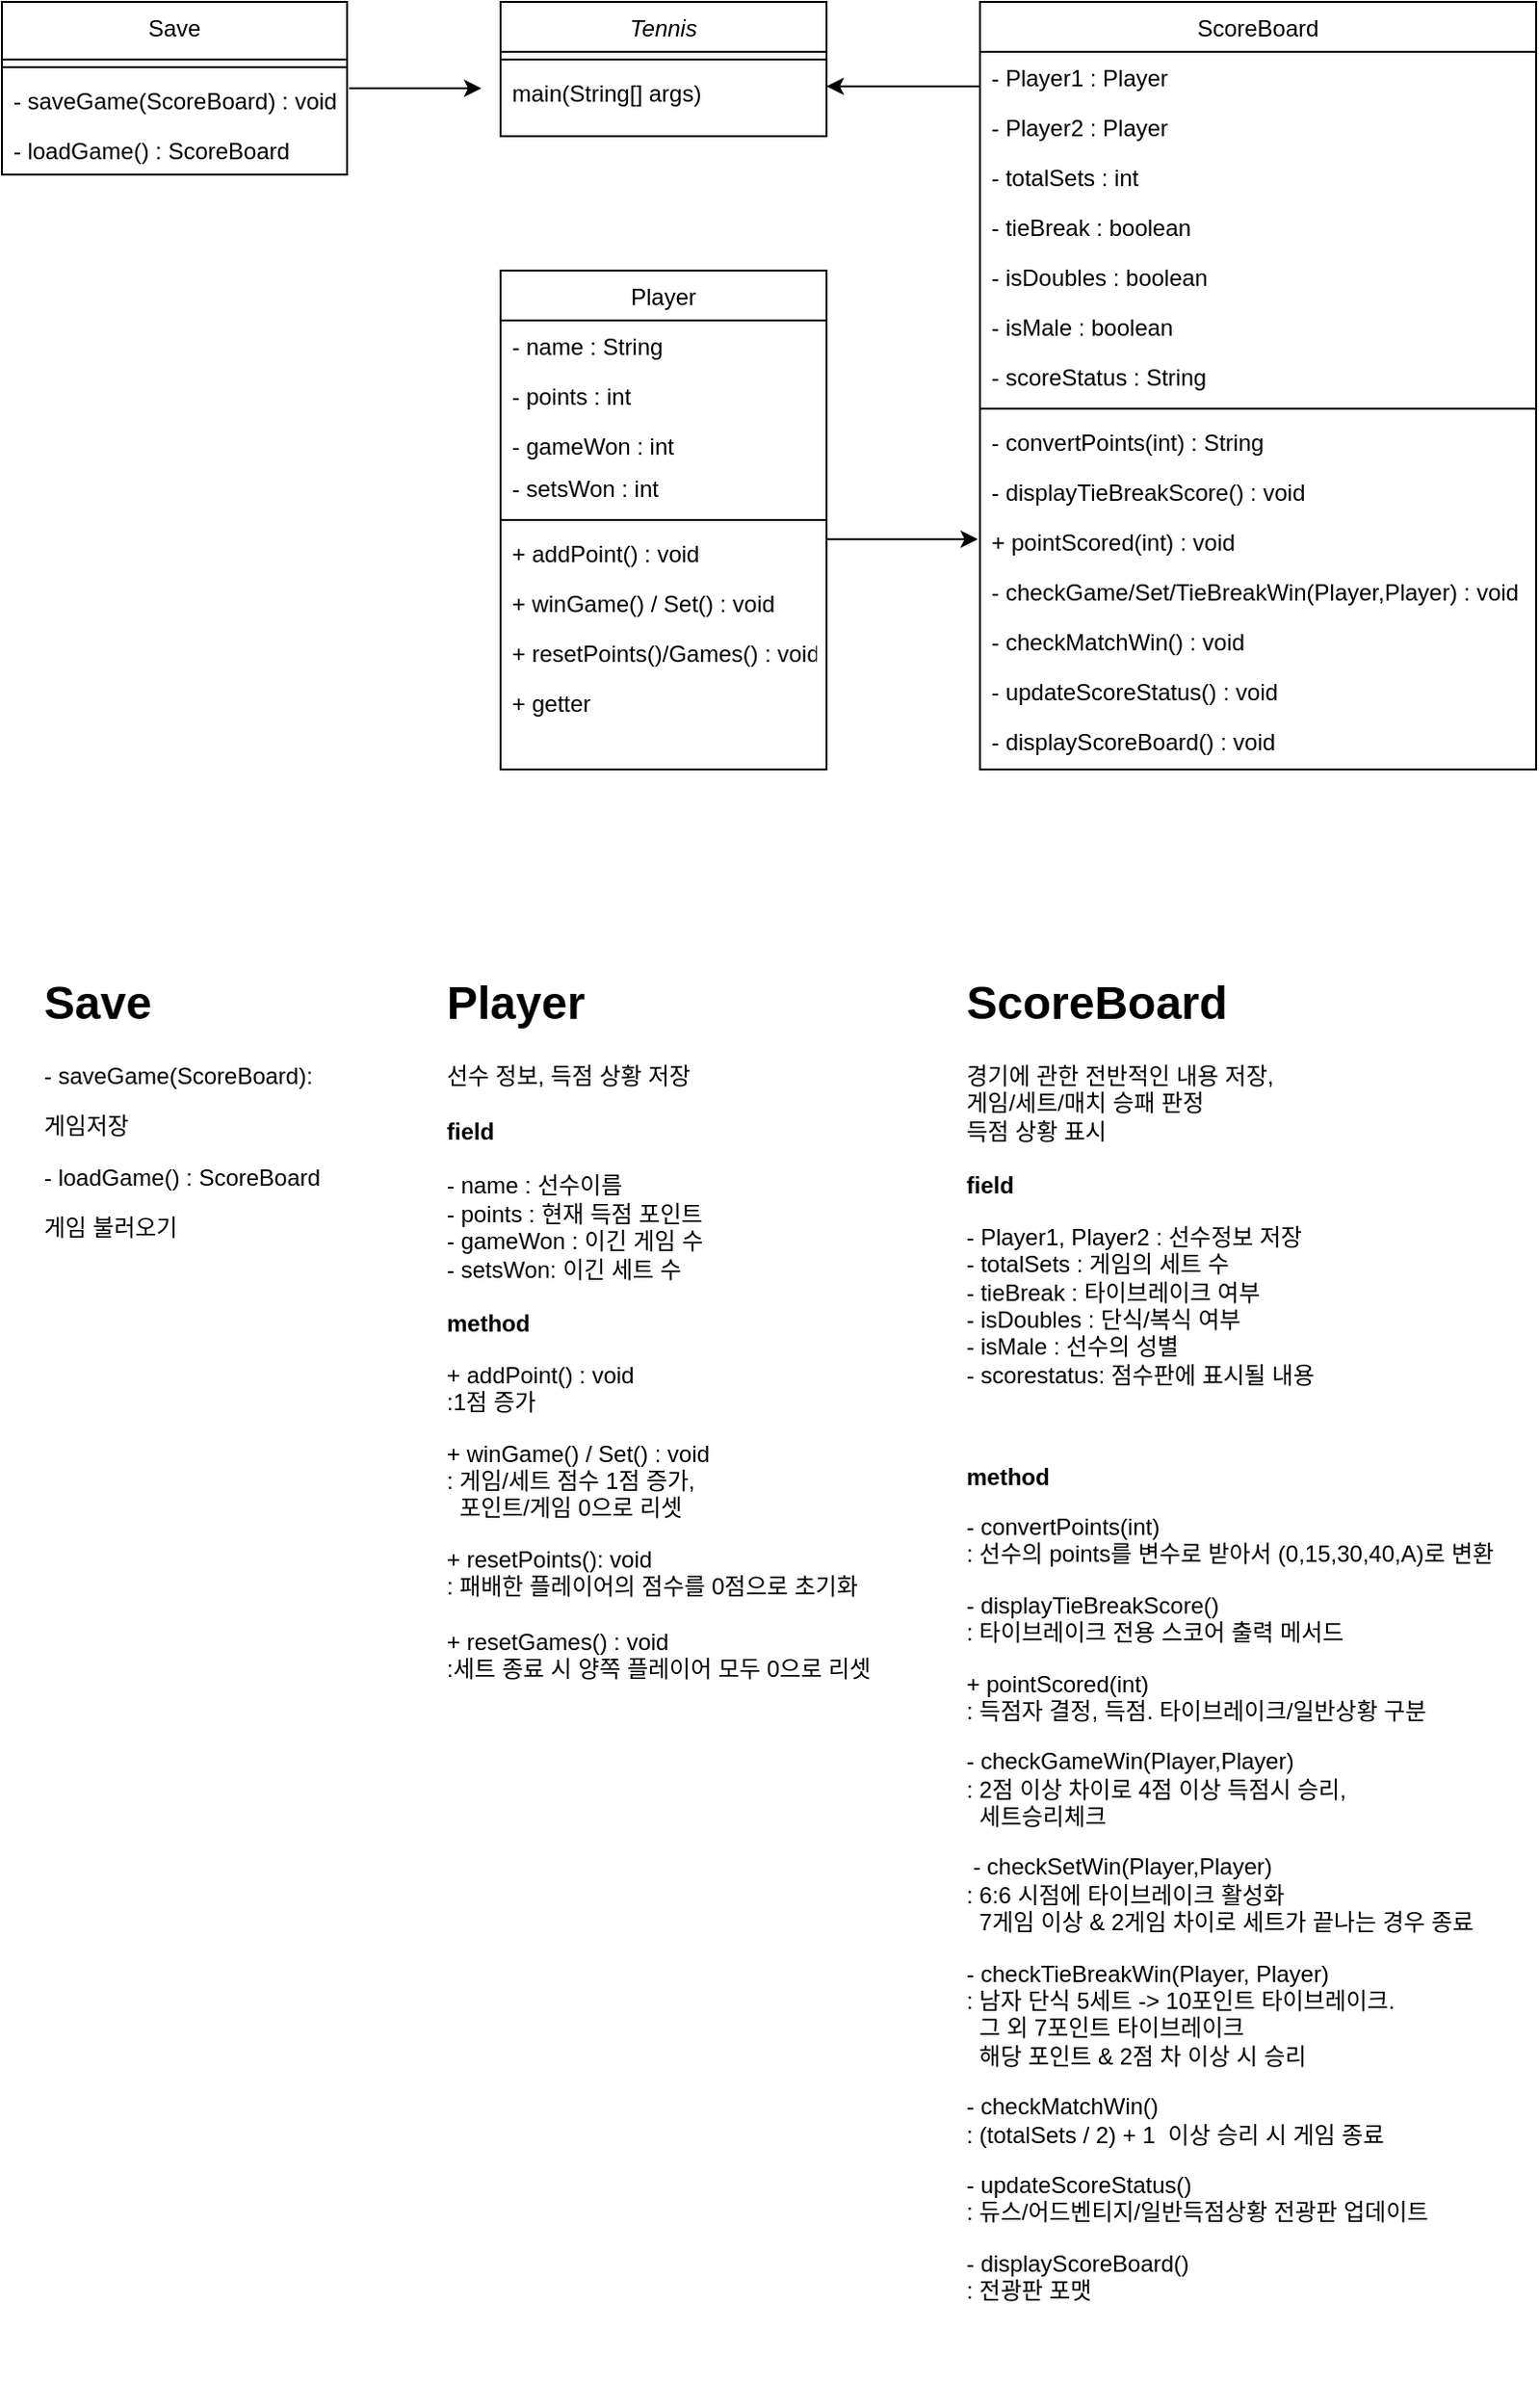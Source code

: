 <mxfile version="26.1.0">
  <diagram id="C5RBs43oDa-KdzZeNtuy" name="Page-1">
    <mxGraphModel dx="1434" dy="772" grid="1" gridSize="10" guides="1" tooltips="1" connect="1" arrows="1" fold="1" page="1" pageScale="1" pageWidth="827" pageHeight="1169" math="0" shadow="0">
      <root>
        <mxCell id="WIyWlLk6GJQsqaUBKTNV-0" />
        <mxCell id="WIyWlLk6GJQsqaUBKTNV-1" parent="WIyWlLk6GJQsqaUBKTNV-0" />
        <mxCell id="zkfFHV4jXpPFQw0GAbJ--0" value="Tennis" style="swimlane;fontStyle=2;align=center;verticalAlign=top;childLayout=stackLayout;horizontal=1;startSize=26;horizontalStack=0;resizeParent=1;resizeLast=0;collapsible=1;marginBottom=0;rounded=0;shadow=0;strokeWidth=1;" parent="WIyWlLk6GJQsqaUBKTNV-1" vertex="1">
          <mxGeometry x="270" y="120" width="170" height="70" as="geometry">
            <mxRectangle x="230" y="140" width="160" height="26" as="alternateBounds" />
          </mxGeometry>
        </mxCell>
        <mxCell id="zkfFHV4jXpPFQw0GAbJ--4" value="" style="line;html=1;strokeWidth=1;align=left;verticalAlign=middle;spacingTop=-1;spacingLeft=3;spacingRight=3;rotatable=0;labelPosition=right;points=[];portConstraint=eastwest;" parent="zkfFHV4jXpPFQw0GAbJ--0" vertex="1">
          <mxGeometry y="26" width="170" height="8" as="geometry" />
        </mxCell>
        <mxCell id="zkfFHV4jXpPFQw0GAbJ--5" value="main(String[] args)" style="text;align=left;verticalAlign=top;spacingLeft=4;spacingRight=4;overflow=hidden;rotatable=0;points=[[0,0.5],[1,0.5]];portConstraint=eastwest;" parent="zkfFHV4jXpPFQw0GAbJ--0" vertex="1">
          <mxGeometry y="34" width="170" height="20" as="geometry" />
        </mxCell>
        <mxCell id="zkfFHV4jXpPFQw0GAbJ--6" value="Player" style="swimlane;fontStyle=0;align=center;verticalAlign=top;childLayout=stackLayout;horizontal=1;startSize=26;horizontalStack=0;resizeParent=1;resizeLast=0;collapsible=1;marginBottom=0;rounded=0;shadow=0;strokeWidth=1;" parent="WIyWlLk6GJQsqaUBKTNV-1" vertex="1">
          <mxGeometry x="270" y="260" width="170" height="260" as="geometry">
            <mxRectangle x="130" y="380" width="160" height="26" as="alternateBounds" />
          </mxGeometry>
        </mxCell>
        <mxCell id="zkfFHV4jXpPFQw0GAbJ--7" value="- name : String" style="text;align=left;verticalAlign=top;spacingLeft=4;spacingRight=4;overflow=hidden;rotatable=0;points=[[0,0.5],[1,0.5]];portConstraint=eastwest;" parent="zkfFHV4jXpPFQw0GAbJ--6" vertex="1">
          <mxGeometry y="26" width="170" height="26" as="geometry" />
        </mxCell>
        <mxCell id="zkfFHV4jXpPFQw0GAbJ--8" value="- points : int" style="text;align=left;verticalAlign=top;spacingLeft=4;spacingRight=4;overflow=hidden;rotatable=0;points=[[0,0.5],[1,0.5]];portConstraint=eastwest;rounded=0;shadow=0;html=0;" parent="zkfFHV4jXpPFQw0GAbJ--6" vertex="1">
          <mxGeometry y="52" width="170" height="26" as="geometry" />
        </mxCell>
        <mxCell id="5gD8cE5FJ5c3RZUgrumr-0" value="- gameWon : int" style="text;align=left;verticalAlign=top;spacingLeft=4;spacingRight=4;overflow=hidden;rotatable=0;points=[[0,0.5],[1,0.5]];portConstraint=eastwest;rounded=0;shadow=0;html=0;" vertex="1" parent="zkfFHV4jXpPFQw0GAbJ--6">
          <mxGeometry y="78" width="170" height="22" as="geometry" />
        </mxCell>
        <mxCell id="5gD8cE5FJ5c3RZUgrumr-1" value="- setsWon : int" style="text;align=left;verticalAlign=top;spacingLeft=4;spacingRight=4;overflow=hidden;rotatable=0;points=[[0,0.5],[1,0.5]];portConstraint=eastwest;rounded=0;shadow=0;html=0;" vertex="1" parent="zkfFHV4jXpPFQw0GAbJ--6">
          <mxGeometry y="100" width="170" height="26" as="geometry" />
        </mxCell>
        <mxCell id="zkfFHV4jXpPFQw0GAbJ--9" value="" style="line;html=1;strokeWidth=1;align=left;verticalAlign=middle;spacingTop=-1;spacingLeft=3;spacingRight=3;rotatable=0;labelPosition=right;points=[];portConstraint=eastwest;" parent="zkfFHV4jXpPFQw0GAbJ--6" vertex="1">
          <mxGeometry y="126" width="170" height="8" as="geometry" />
        </mxCell>
        <mxCell id="zkfFHV4jXpPFQw0GAbJ--11" value="+ addPoint() : void&#xa;" style="text;align=left;verticalAlign=top;spacingLeft=4;spacingRight=4;overflow=hidden;rotatable=0;points=[[0,0.5],[1,0.5]];portConstraint=eastwest;" parent="zkfFHV4jXpPFQw0GAbJ--6" vertex="1">
          <mxGeometry y="134" width="170" height="26" as="geometry" />
        </mxCell>
        <mxCell id="5gD8cE5FJ5c3RZUgrumr-2" value="+ winGame() / Set() : void&#xa;" style="text;align=left;verticalAlign=top;spacingLeft=4;spacingRight=4;overflow=hidden;rotatable=0;points=[[0,0.5],[1,0.5]];portConstraint=eastwest;rounded=0;shadow=0;html=0;" vertex="1" parent="zkfFHV4jXpPFQw0GAbJ--6">
          <mxGeometry y="160" width="170" height="26" as="geometry" />
        </mxCell>
        <mxCell id="5gD8cE5FJ5c3RZUgrumr-6" value="+ resetPoints()/Games() : void" style="text;align=left;verticalAlign=top;spacingLeft=4;spacingRight=4;overflow=hidden;rotatable=0;points=[[0,0.5],[1,0.5]];portConstraint=eastwest;rounded=0;shadow=0;html=0;" vertex="1" parent="zkfFHV4jXpPFQw0GAbJ--6">
          <mxGeometry y="186" width="170" height="26" as="geometry" />
        </mxCell>
        <mxCell id="5gD8cE5FJ5c3RZUgrumr-5" value="+ getter" style="text;align=left;verticalAlign=top;spacingLeft=4;spacingRight=4;overflow=hidden;rotatable=0;points=[[0,0.5],[1,0.5]];portConstraint=eastwest;rounded=0;shadow=0;html=0;" vertex="1" parent="zkfFHV4jXpPFQw0GAbJ--6">
          <mxGeometry y="212" width="170" height="26" as="geometry" />
        </mxCell>
        <mxCell id="zkfFHV4jXpPFQw0GAbJ--13" value="Save" style="swimlane;fontStyle=0;align=center;verticalAlign=top;childLayout=stackLayout;horizontal=1;startSize=30;horizontalStack=0;resizeParent=1;resizeLast=0;collapsible=1;marginBottom=0;rounded=0;shadow=0;strokeWidth=1;" parent="WIyWlLk6GJQsqaUBKTNV-1" vertex="1">
          <mxGeometry x="10" y="120" width="180" height="90" as="geometry">
            <mxRectangle x="340" y="380" width="170" height="26" as="alternateBounds" />
          </mxGeometry>
        </mxCell>
        <mxCell id="zkfFHV4jXpPFQw0GAbJ--15" value="" style="line;html=1;strokeWidth=1;align=left;verticalAlign=middle;spacingTop=-1;spacingLeft=3;spacingRight=3;rotatable=0;labelPosition=right;points=[];portConstraint=eastwest;" parent="zkfFHV4jXpPFQw0GAbJ--13" vertex="1">
          <mxGeometry y="30" width="180" height="8" as="geometry" />
        </mxCell>
        <mxCell id="5gD8cE5FJ5c3RZUgrumr-22" value="- saveGame(ScoreBoard) : void" style="text;align=left;verticalAlign=top;spacingLeft=4;spacingRight=4;overflow=hidden;rotatable=0;points=[[0,0.5],[1,0.5]];portConstraint=eastwest;" vertex="1" parent="zkfFHV4jXpPFQw0GAbJ--13">
          <mxGeometry y="38" width="180" height="26" as="geometry" />
        </mxCell>
        <mxCell id="5gD8cE5FJ5c3RZUgrumr-23" value="- loadGame() : ScoreBoard" style="text;align=left;verticalAlign=top;spacingLeft=4;spacingRight=4;overflow=hidden;rotatable=0;points=[[0,0.5],[1,0.5]];portConstraint=eastwest;" vertex="1" parent="zkfFHV4jXpPFQw0GAbJ--13">
          <mxGeometry y="64" width="180" height="26" as="geometry" />
        </mxCell>
        <mxCell id="zkfFHV4jXpPFQw0GAbJ--17" value="ScoreBoard" style="swimlane;fontStyle=0;align=center;verticalAlign=top;childLayout=stackLayout;horizontal=1;startSize=26;horizontalStack=0;resizeParent=1;resizeLast=0;collapsible=1;marginBottom=0;rounded=0;shadow=0;strokeWidth=1;" parent="WIyWlLk6GJQsqaUBKTNV-1" vertex="1">
          <mxGeometry x="520" y="120" width="290" height="400" as="geometry">
            <mxRectangle x="550" y="140" width="160" height="26" as="alternateBounds" />
          </mxGeometry>
        </mxCell>
        <mxCell id="zkfFHV4jXpPFQw0GAbJ--18" value="- Player1 : Player" style="text;align=left;verticalAlign=top;spacingLeft=4;spacingRight=4;overflow=hidden;rotatable=0;points=[[0,0.5],[1,0.5]];portConstraint=eastwest;" parent="zkfFHV4jXpPFQw0GAbJ--17" vertex="1">
          <mxGeometry y="26" width="290" height="26" as="geometry" />
        </mxCell>
        <mxCell id="5gD8cE5FJ5c3RZUgrumr-7" value="- Player2 : Player" style="text;align=left;verticalAlign=top;spacingLeft=4;spacingRight=4;overflow=hidden;rotatable=0;points=[[0,0.5],[1,0.5]];portConstraint=eastwest;" vertex="1" parent="zkfFHV4jXpPFQw0GAbJ--17">
          <mxGeometry y="52" width="290" height="26" as="geometry" />
        </mxCell>
        <mxCell id="5gD8cE5FJ5c3RZUgrumr-8" value="- totalSets : int&#xa;" style="text;align=left;verticalAlign=top;spacingLeft=4;spacingRight=4;overflow=hidden;rotatable=0;points=[[0,0.5],[1,0.5]];portConstraint=eastwest;" vertex="1" parent="zkfFHV4jXpPFQw0GAbJ--17">
          <mxGeometry y="78" width="290" height="26" as="geometry" />
        </mxCell>
        <mxCell id="5gD8cE5FJ5c3RZUgrumr-4" value="- tieBreak : boolean" style="text;align=left;verticalAlign=top;spacingLeft=4;spacingRight=4;overflow=hidden;rotatable=0;points=[[0,0.5],[1,0.5]];portConstraint=eastwest;rounded=0;shadow=0;html=0;" vertex="1" parent="zkfFHV4jXpPFQw0GAbJ--17">
          <mxGeometry y="104" width="290" height="26" as="geometry" />
        </mxCell>
        <mxCell id="zkfFHV4jXpPFQw0GAbJ--24" value="- isDoubles : boolean" style="text;align=left;verticalAlign=top;spacingLeft=4;spacingRight=4;overflow=hidden;rotatable=0;points=[[0,0.5],[1,0.5]];portConstraint=eastwest;" parent="zkfFHV4jXpPFQw0GAbJ--17" vertex="1">
          <mxGeometry y="130" width="290" height="26" as="geometry" />
        </mxCell>
        <mxCell id="5gD8cE5FJ5c3RZUgrumr-10" value="- isMale : boolean" style="text;align=left;verticalAlign=top;spacingLeft=4;spacingRight=4;overflow=hidden;rotatable=0;points=[[0,0.5],[1,0.5]];portConstraint=eastwest;" vertex="1" parent="zkfFHV4jXpPFQw0GAbJ--17">
          <mxGeometry y="156" width="290" height="26" as="geometry" />
        </mxCell>
        <mxCell id="5gD8cE5FJ5c3RZUgrumr-11" value="- scoreStatus : String" style="text;align=left;verticalAlign=top;spacingLeft=4;spacingRight=4;overflow=hidden;rotatable=0;points=[[0,0.5],[1,0.5]];portConstraint=eastwest;" vertex="1" parent="zkfFHV4jXpPFQw0GAbJ--17">
          <mxGeometry y="182" width="290" height="26" as="geometry" />
        </mxCell>
        <mxCell id="zkfFHV4jXpPFQw0GAbJ--23" value="" style="line;html=1;strokeWidth=1;align=left;verticalAlign=middle;spacingTop=-1;spacingLeft=3;spacingRight=3;rotatable=0;labelPosition=right;points=[];portConstraint=eastwest;" parent="zkfFHV4jXpPFQw0GAbJ--17" vertex="1">
          <mxGeometry y="208" width="290" height="8" as="geometry" />
        </mxCell>
        <mxCell id="5gD8cE5FJ5c3RZUgrumr-12" value="- convertPoints(int) : String" style="text;align=left;verticalAlign=top;spacingLeft=4;spacingRight=4;overflow=hidden;rotatable=0;points=[[0,0.5],[1,0.5]];portConstraint=eastwest;" vertex="1" parent="zkfFHV4jXpPFQw0GAbJ--17">
          <mxGeometry y="216" width="290" height="26" as="geometry" />
        </mxCell>
        <mxCell id="5gD8cE5FJ5c3RZUgrumr-13" value="- displayTieBreakScore() : void" style="text;align=left;verticalAlign=top;spacingLeft=4;spacingRight=4;overflow=hidden;rotatable=0;points=[[0,0.5],[1,0.5]];portConstraint=eastwest;" vertex="1" parent="zkfFHV4jXpPFQw0GAbJ--17">
          <mxGeometry y="242" width="290" height="26" as="geometry" />
        </mxCell>
        <mxCell id="5gD8cE5FJ5c3RZUgrumr-14" value="+ pointScored(int) : void" style="text;align=left;verticalAlign=top;spacingLeft=4;spacingRight=4;overflow=hidden;rotatable=0;points=[[0,0.5],[1,0.5]];portConstraint=eastwest;" vertex="1" parent="zkfFHV4jXpPFQw0GAbJ--17">
          <mxGeometry y="268" width="290" height="26" as="geometry" />
        </mxCell>
        <mxCell id="5gD8cE5FJ5c3RZUgrumr-15" value="- checkGame/Set/TieBreakWin(Player,Player) : void" style="text;align=left;verticalAlign=top;spacingLeft=4;spacingRight=4;overflow=hidden;rotatable=0;points=[[0,0.5],[1,0.5]];portConstraint=eastwest;" vertex="1" parent="zkfFHV4jXpPFQw0GAbJ--17">
          <mxGeometry y="294" width="290" height="26" as="geometry" />
        </mxCell>
        <mxCell id="5gD8cE5FJ5c3RZUgrumr-18" value="- checkMatchWin() : void" style="text;align=left;verticalAlign=top;spacingLeft=4;spacingRight=4;overflow=hidden;rotatable=0;points=[[0,0.5],[1,0.5]];portConstraint=eastwest;" vertex="1" parent="zkfFHV4jXpPFQw0GAbJ--17">
          <mxGeometry y="320" width="290" height="26" as="geometry" />
        </mxCell>
        <mxCell id="5gD8cE5FJ5c3RZUgrumr-20" value="- updateScoreStatus() : void" style="text;align=left;verticalAlign=top;spacingLeft=4;spacingRight=4;overflow=hidden;rotatable=0;points=[[0,0.5],[1,0.5]];portConstraint=eastwest;" vertex="1" parent="zkfFHV4jXpPFQw0GAbJ--17">
          <mxGeometry y="346" width="290" height="26" as="geometry" />
        </mxCell>
        <mxCell id="5gD8cE5FJ5c3RZUgrumr-21" value="- displayScoreBoard() : void" style="text;align=left;verticalAlign=top;spacingLeft=4;spacingRight=4;overflow=hidden;rotatable=0;points=[[0,0.5],[1,0.5]];portConstraint=eastwest;" vertex="1" parent="zkfFHV4jXpPFQw0GAbJ--17">
          <mxGeometry y="372" width="290" height="26" as="geometry" />
        </mxCell>
        <mxCell id="5gD8cE5FJ5c3RZUgrumr-29" style="edgeStyle=orthogonalEdgeStyle;rounded=0;orthogonalLoop=1;jettySize=auto;html=1;exitX=0;exitY=0.5;exitDx=0;exitDy=0;entryX=1;entryY=0.5;entryDx=0;entryDy=0;" edge="1" parent="WIyWlLk6GJQsqaUBKTNV-1" source="zkfFHV4jXpPFQw0GAbJ--18" target="zkfFHV4jXpPFQw0GAbJ--5">
          <mxGeometry relative="1" as="geometry">
            <Array as="points">
              <mxPoint x="520" y="164" />
            </Array>
          </mxGeometry>
        </mxCell>
        <mxCell id="5gD8cE5FJ5c3RZUgrumr-32" style="edgeStyle=orthogonalEdgeStyle;rounded=0;orthogonalLoop=1;jettySize=auto;html=1;exitX=1;exitY=0.5;exitDx=0;exitDy=0;" edge="1" parent="WIyWlLk6GJQsqaUBKTNV-1">
          <mxGeometry relative="1" as="geometry">
            <mxPoint x="191" y="165" as="sourcePoint" />
            <mxPoint x="260" y="165" as="targetPoint" />
          </mxGeometry>
        </mxCell>
        <mxCell id="5gD8cE5FJ5c3RZUgrumr-33" style="edgeStyle=orthogonalEdgeStyle;rounded=0;orthogonalLoop=1;jettySize=auto;html=1;exitX=1;exitY=0.5;exitDx=0;exitDy=0;entryX=-0.004;entryY=0.808;entryDx=0;entryDy=0;entryPerimeter=0;" edge="1" parent="WIyWlLk6GJQsqaUBKTNV-1">
          <mxGeometry relative="1" as="geometry">
            <mxPoint x="440" y="400" as="sourcePoint" />
            <mxPoint x="518.912" y="400.008" as="targetPoint" />
          </mxGeometry>
        </mxCell>
        <mxCell id="5gD8cE5FJ5c3RZUgrumr-34" value="&lt;h1 style=&quot;margin-top: 0px;&quot;&gt;Save&lt;/h1&gt;&lt;p&gt;&lt;span style=&quot;text-wrap-mode: nowrap;&quot;&gt;- saveGame(ScoreBoard):&lt;/span&gt;&lt;/p&gt;&lt;p&gt;&lt;span style=&quot;text-wrap-mode: nowrap;&quot;&gt;게임저장&lt;/span&gt;&lt;/p&gt;&lt;p&gt;&lt;span style=&quot;text-wrap-mode: nowrap;&quot;&gt;- loadGame() : ScoreBoard&lt;/span&gt;&lt;span style=&quot;text-wrap-mode: nowrap;&quot;&gt;&lt;/span&gt;&lt;/p&gt;&lt;p&gt;&lt;span style=&quot;text-wrap-mode: nowrap;&quot;&gt;게임 불러오기&lt;/span&gt;&lt;/p&gt;" style="text;html=1;whiteSpace=wrap;overflow=hidden;rounded=0;" vertex="1" parent="WIyWlLk6GJQsqaUBKTNV-1">
          <mxGeometry x="30" y="621" width="180" height="150" as="geometry" />
        </mxCell>
        <mxCell id="5gD8cE5FJ5c3RZUgrumr-35" value="&lt;h1 style=&quot;margin-top: 0px;&quot;&gt;Player&lt;/h1&gt;&lt;div&gt;선수 정보, 득점 상황 저장&lt;/div&gt;&lt;div&gt;&lt;br&gt;&lt;/div&gt;&lt;div&gt;&lt;b&gt;field&lt;/b&gt;&lt;/div&gt;&lt;div&gt;&lt;b&gt;&lt;br&gt;&lt;/b&gt;&lt;/div&gt;&lt;div&gt;- name : 선수이름&lt;/div&gt;&lt;div&gt;- points : 현재 득점 포인트&amp;nbsp;&lt;/div&gt;&lt;div&gt;- gameWon : 이긴 게임 수&amp;nbsp;&lt;/div&gt;&lt;div&gt;- setsWon: 이긴 세트 수&amp;nbsp;&lt;/div&gt;&lt;div&gt;&lt;br&gt;&lt;/div&gt;&lt;div&gt;&lt;b&gt;method&lt;/b&gt;&lt;/div&gt;&lt;p&gt;+ addPoint() : void&lt;br&gt;&lt;span style=&quot;background-color: transparent; color: light-dark(rgb(0, 0, 0), rgb(255, 255, 255));&quot;&gt;:1점 증가&lt;/span&gt;&lt;/p&gt;&lt;p&gt;+ winGame() / Set() : void&lt;br&gt;&lt;span style=&quot;background-color: transparent; color: light-dark(rgb(0, 0, 0), rgb(255, 255, 255));&quot;&gt;: 게임/세트 점수 1점 증가,&amp;nbsp;&lt;br&gt;&lt;/span&gt;&lt;span style=&quot;background-color: transparent; color: light-dark(rgb(0, 0, 0), rgb(255, 255, 255));&quot;&gt;&amp;nbsp; 포인트/게임 0으로 리셋&lt;/span&gt;&lt;/p&gt;&lt;div style=&quot;padding: 0px; margin: 0px;&quot;&gt;&lt;span style=&quot;text-wrap-mode: nowrap; background-color: transparent; color: light-dark(rgb(0, 0, 0), rgb(255, 255, 255));&quot;&gt;+ resetPoints(): void&lt;/span&gt;&lt;/div&gt;&lt;div style=&quot;padding: 0px; margin: 0px;&quot;&gt;&lt;span style=&quot;text-wrap-mode: nowrap;&quot;&gt;: 패배한 플레이어의 점수를 0점으로 초기화&lt;/span&gt;&lt;/div&gt;&lt;div style=&quot;padding: 0px; margin: 0px;&quot;&gt;&lt;span style=&quot;text-wrap-mode: nowrap;&quot;&gt;&lt;br&gt;&lt;/span&gt;&lt;/div&gt;&lt;div style=&quot;padding: 0px; margin: 0px;&quot;&gt;&lt;span style=&quot;text-wrap-mode: nowrap;&quot;&gt;+ resetGames() : void&lt;/span&gt;&lt;/div&gt;&lt;div style=&quot;padding: 0px; margin: 0px;&quot;&gt;&lt;span style=&quot;text-wrap-mode: nowrap;&quot;&gt;:세트 종료 시 양쪽 플레이어 모두 0으로 리셋&lt;br&gt;&lt;br&gt;&lt;/span&gt;&lt;/div&gt;&lt;div style=&quot;padding: 0px; margin: 0px;&quot;&gt;&lt;br&gt;&lt;/div&gt;&lt;div style=&quot;padding: 0px; margin: 0px;&quot;&gt;&lt;br style=&quot;padding: 0px; margin: 0px; text-wrap-mode: nowrap;&quot;&gt;&lt;/div&gt;" style="text;html=1;whiteSpace=wrap;overflow=hidden;rounded=0;" vertex="1" parent="WIyWlLk6GJQsqaUBKTNV-1">
          <mxGeometry x="240" y="621" width="240" height="399" as="geometry" />
        </mxCell>
        <mxCell id="5gD8cE5FJ5c3RZUgrumr-36" value="&lt;h1 style=&quot;margin-top: 0px;&quot;&gt;ScoreBoard&lt;/h1&gt;&lt;div&gt;경기에 관한 전반적인 내용 저장,&lt;/div&gt;&lt;div&gt;게임/세트/매치 승패 판정&lt;/div&gt;&lt;div&gt;득점 상황 표시&lt;/div&gt;&lt;div&gt;&lt;br&gt;&lt;/div&gt;&lt;div&gt;&lt;b&gt;field&lt;/b&gt;&lt;/div&gt;&lt;p&gt;- Player1, Player2 : 선수정보 저장&lt;br&gt;- totalSets : 게임의 세트 수&lt;br&gt;- tieBreak : 타이브레이크 여부&lt;br&gt;- isDoubles : 단식/복식 여부&lt;br&gt;- isMale : 선수의 성별&lt;br&gt;- scorestatus: 점수판에 표시될 내용&lt;/p&gt;&lt;p&gt;&lt;br&gt;&lt;/p&gt;&lt;p&gt;&lt;b&gt;method&lt;/b&gt;&lt;/p&gt;&lt;p&gt;- convertPoints(int)&lt;br&gt;&lt;span style=&quot;background-color: transparent; color: light-dark(rgb(0, 0, 0), rgb(255, 255, 255));&quot;&gt;: 선수의 points를 변수로 받아서 (0,15,30,40,A)로 변환&lt;/span&gt;&lt;/p&gt;&lt;p&gt;-&amp;nbsp;&lt;span style=&quot;text-wrap-mode: nowrap; background-color: transparent; color: light-dark(rgb(0, 0, 0), rgb(255, 255, 255));&quot;&gt;displayTieBreakScore()&lt;br&gt;&lt;/span&gt;&lt;span style=&quot;background-color: transparent; color: light-dark(rgb(0, 0, 0), rgb(255, 255, 255)); text-wrap-mode: nowrap;&quot;&gt;:&amp;nbsp;&lt;/span&gt;&lt;span style=&quot;background-color: transparent; color: light-dark(rgb(0, 0, 0), rgb(255, 255, 255)); text-wrap-mode: nowrap;&quot;&gt;타이브레이크 전용 스코어 출력 메서드&lt;/span&gt;&lt;/p&gt;&lt;p&gt;&lt;span style=&quot;text-wrap-mode: nowrap;&quot;&gt;+ pointScored(int)&amp;nbsp;&lt;br&gt;&lt;/span&gt;&lt;span style=&quot;text-wrap-mode: nowrap; background-color: transparent; color: light-dark(rgb(0, 0, 0), rgb(255, 255, 255));&quot;&gt;: 득점자 결정, 득점. 타이브레이크/일반상황 구분&lt;/span&gt;&lt;/p&gt;&lt;p&gt;&lt;span style=&quot;text-wrap-mode: nowrap;&quot;&gt;- checkGameWin(Player,Player)&lt;br&gt;&lt;/span&gt;&lt;span style=&quot;text-wrap-mode: nowrap; background-color: transparent; color: light-dark(rgb(0, 0, 0), rgb(255, 255, 255));&quot;&gt;: 2점 이상 차이로 4점 이상 득점시 승리,&amp;nbsp;&lt;br&gt;&lt;/span&gt;&lt;span style=&quot;background-color: transparent; color: light-dark(rgb(0, 0, 0), rgb(255, 255, 255)); text-wrap-mode: nowrap;&quot;&gt;&amp;nbsp; 세트승리체크&lt;/span&gt;&lt;/p&gt;&lt;p&gt;&lt;span style=&quot;text-wrap-mode: nowrap;&quot;&gt;&amp;nbsp;- checkSetWin&lt;/span&gt;&lt;span style=&quot;text-wrap-mode: nowrap; background-color: transparent; color: light-dark(rgb(0, 0, 0), rgb(255, 255, 255));&quot;&gt;(Player,Player)&lt;br&gt;:&amp;nbsp;&lt;/span&gt;&lt;span style=&quot;background-color: transparent;&quot;&gt;&lt;span style=&quot;text-wrap-mode: nowrap;&quot;&gt;6:6 시점에 타이브레이크 활성화&lt;/span&gt;&lt;br&gt;&lt;span style=&quot;text-wrap-mode: nowrap;&quot;&gt;&amp;nbsp; 7게임 이상 &amp;amp; 2게임 차이로 세트가 끝나는 경우 종료&lt;/span&gt;&lt;/span&gt;&lt;/p&gt;&lt;p&gt;&lt;span style=&quot;background-color: transparent; color: light-dark(rgb(0, 0, 0), rgb(255, 255, 255)); text-wrap-mode: nowrap;&quot;&gt;-&amp;nbsp;&lt;/span&gt;&lt;span style=&quot;background-color: transparent; text-wrap-mode: nowrap;&quot;&gt;checkTieBreakWin(Player, Player)&lt;br&gt;&lt;/span&gt;&lt;span style=&quot;background-color: transparent; color: light-dark(rgb(0, 0, 0), rgb(255, 255, 255)); text-wrap-mode: nowrap;&quot;&gt;: 남자 단식 5세트 -&amp;gt; 10포인트 타이브레이크. &lt;br&gt;&amp;nbsp; 그 외 7포인트 타이브레이크&lt;/span&gt;&lt;span style=&quot;background-color: transparent;&quot;&gt;&lt;br&gt;&lt;span style=&quot;text-wrap-mode: nowrap;&quot;&gt;&amp;nbsp; 해당 포인트 &amp;amp; 2점 차 이상 시 승리&lt;/span&gt;&lt;/span&gt;&lt;/p&gt;&lt;p&gt;&lt;span style=&quot;background-color: transparent;&quot;&gt;&lt;span style=&quot;text-wrap-mode: nowrap;&quot;&gt;-&amp;nbsp;&lt;/span&gt;&lt;/span&gt;&lt;span style=&quot;background-color: transparent; text-wrap-mode: nowrap;&quot;&gt;checkMatchWin()&lt;br&gt;:&amp;nbsp;&lt;/span&gt;&lt;span style=&quot;background-color: transparent; text-wrap-mode: nowrap;&quot;&gt;(totalSets / 2) + 1&amp;nbsp; 이상 승리 시 게임 종료&lt;/span&gt;&lt;/p&gt;&lt;p&gt;&lt;span style=&quot;text-wrap-mode: nowrap; background-color: transparent; color: light-dark(rgb(0, 0, 0), rgb(255, 255, 255));&quot;&gt;- updateScoreStatus()&lt;br&gt;: 듀스/어드벤티지/일반득점상황 전광판 업데이트&lt;br&gt;&lt;/span&gt;&lt;/p&gt;&lt;p&gt;&lt;span style=&quot;text-wrap-mode: nowrap; background-color: transparent; color: light-dark(rgb(0, 0, 0), rgb(255, 255, 255));&quot;&gt;- displayScoreBoard()&lt;br&gt;: 전광판 포맷&lt;/span&gt;&lt;/p&gt;" style="text;html=1;whiteSpace=wrap;overflow=hidden;rounded=0;" vertex="1" parent="WIyWlLk6GJQsqaUBKTNV-1">
          <mxGeometry x="511" y="621" width="290" height="749" as="geometry" />
        </mxCell>
      </root>
    </mxGraphModel>
  </diagram>
</mxfile>
